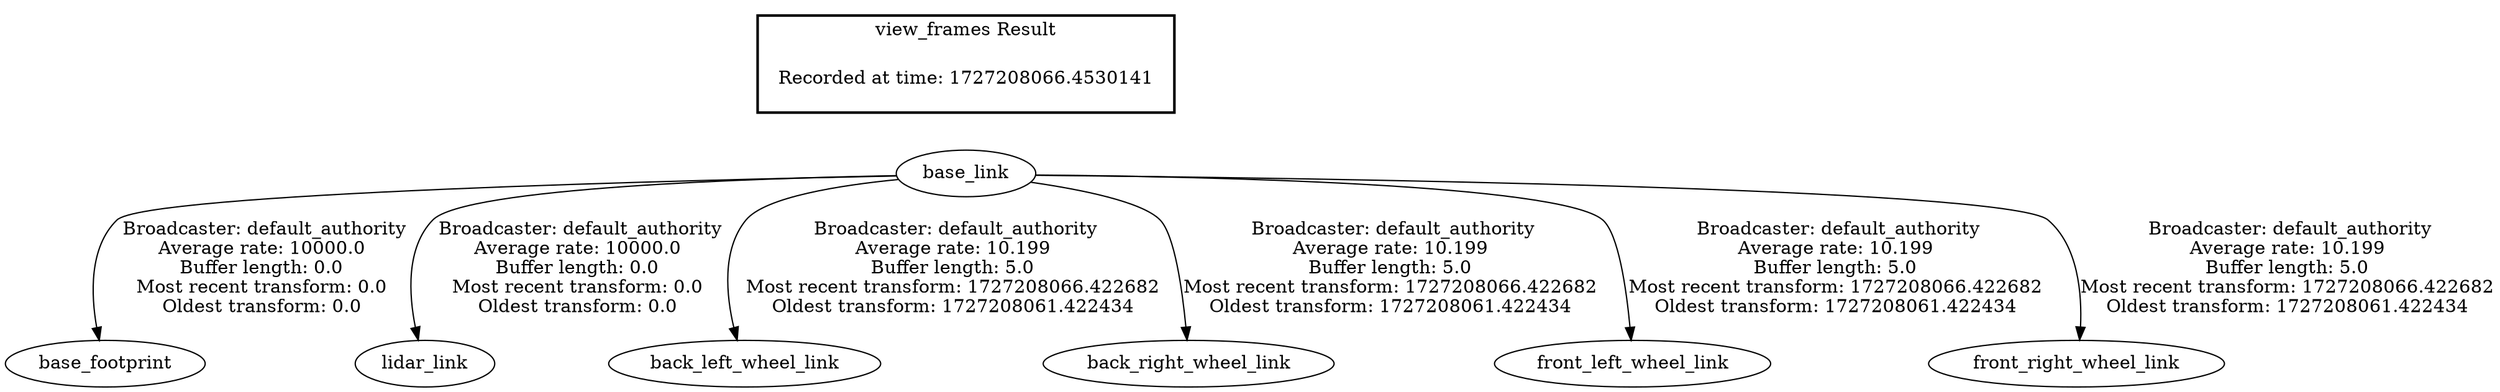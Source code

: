 digraph G {
"base_link" -> "base_footprint"[label=" Broadcaster: default_authority\nAverage rate: 10000.0\nBuffer length: 0.0\nMost recent transform: 0.0\nOldest transform: 0.0\n"];
"base_link" -> "lidar_link"[label=" Broadcaster: default_authority\nAverage rate: 10000.0\nBuffer length: 0.0\nMost recent transform: 0.0\nOldest transform: 0.0\n"];
"base_link" -> "back_left_wheel_link"[label=" Broadcaster: default_authority\nAverage rate: 10.199\nBuffer length: 5.0\nMost recent transform: 1727208066.422682\nOldest transform: 1727208061.422434\n"];
"base_link" -> "back_right_wheel_link"[label=" Broadcaster: default_authority\nAverage rate: 10.199\nBuffer length: 5.0\nMost recent transform: 1727208066.422682\nOldest transform: 1727208061.422434\n"];
"base_link" -> "front_left_wheel_link"[label=" Broadcaster: default_authority\nAverage rate: 10.199\nBuffer length: 5.0\nMost recent transform: 1727208066.422682\nOldest transform: 1727208061.422434\n"];
"base_link" -> "front_right_wheel_link"[label=" Broadcaster: default_authority\nAverage rate: 10.199\nBuffer length: 5.0\nMost recent transform: 1727208066.422682\nOldest transform: 1727208061.422434\n"];
edge [style=invis];
 subgraph cluster_legend { style=bold; color=black; label ="view_frames Result";
"Recorded at time: 1727208066.4530141"[ shape=plaintext ] ;
}->"base_link";
}